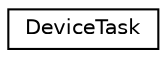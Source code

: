 digraph G
{
  edge [fontname="Helvetica",fontsize="10",labelfontname="Helvetica",labelfontsize="10"];
  node [fontname="Helvetica",fontsize="10",shape=record];
  rankdir=LR;
  Node1 [label="DeviceTask",height=0.2,width=0.4,color="black", fillcolor="white", style="filled",URL="$dc/dea/classDeviceTask.html"];
}
